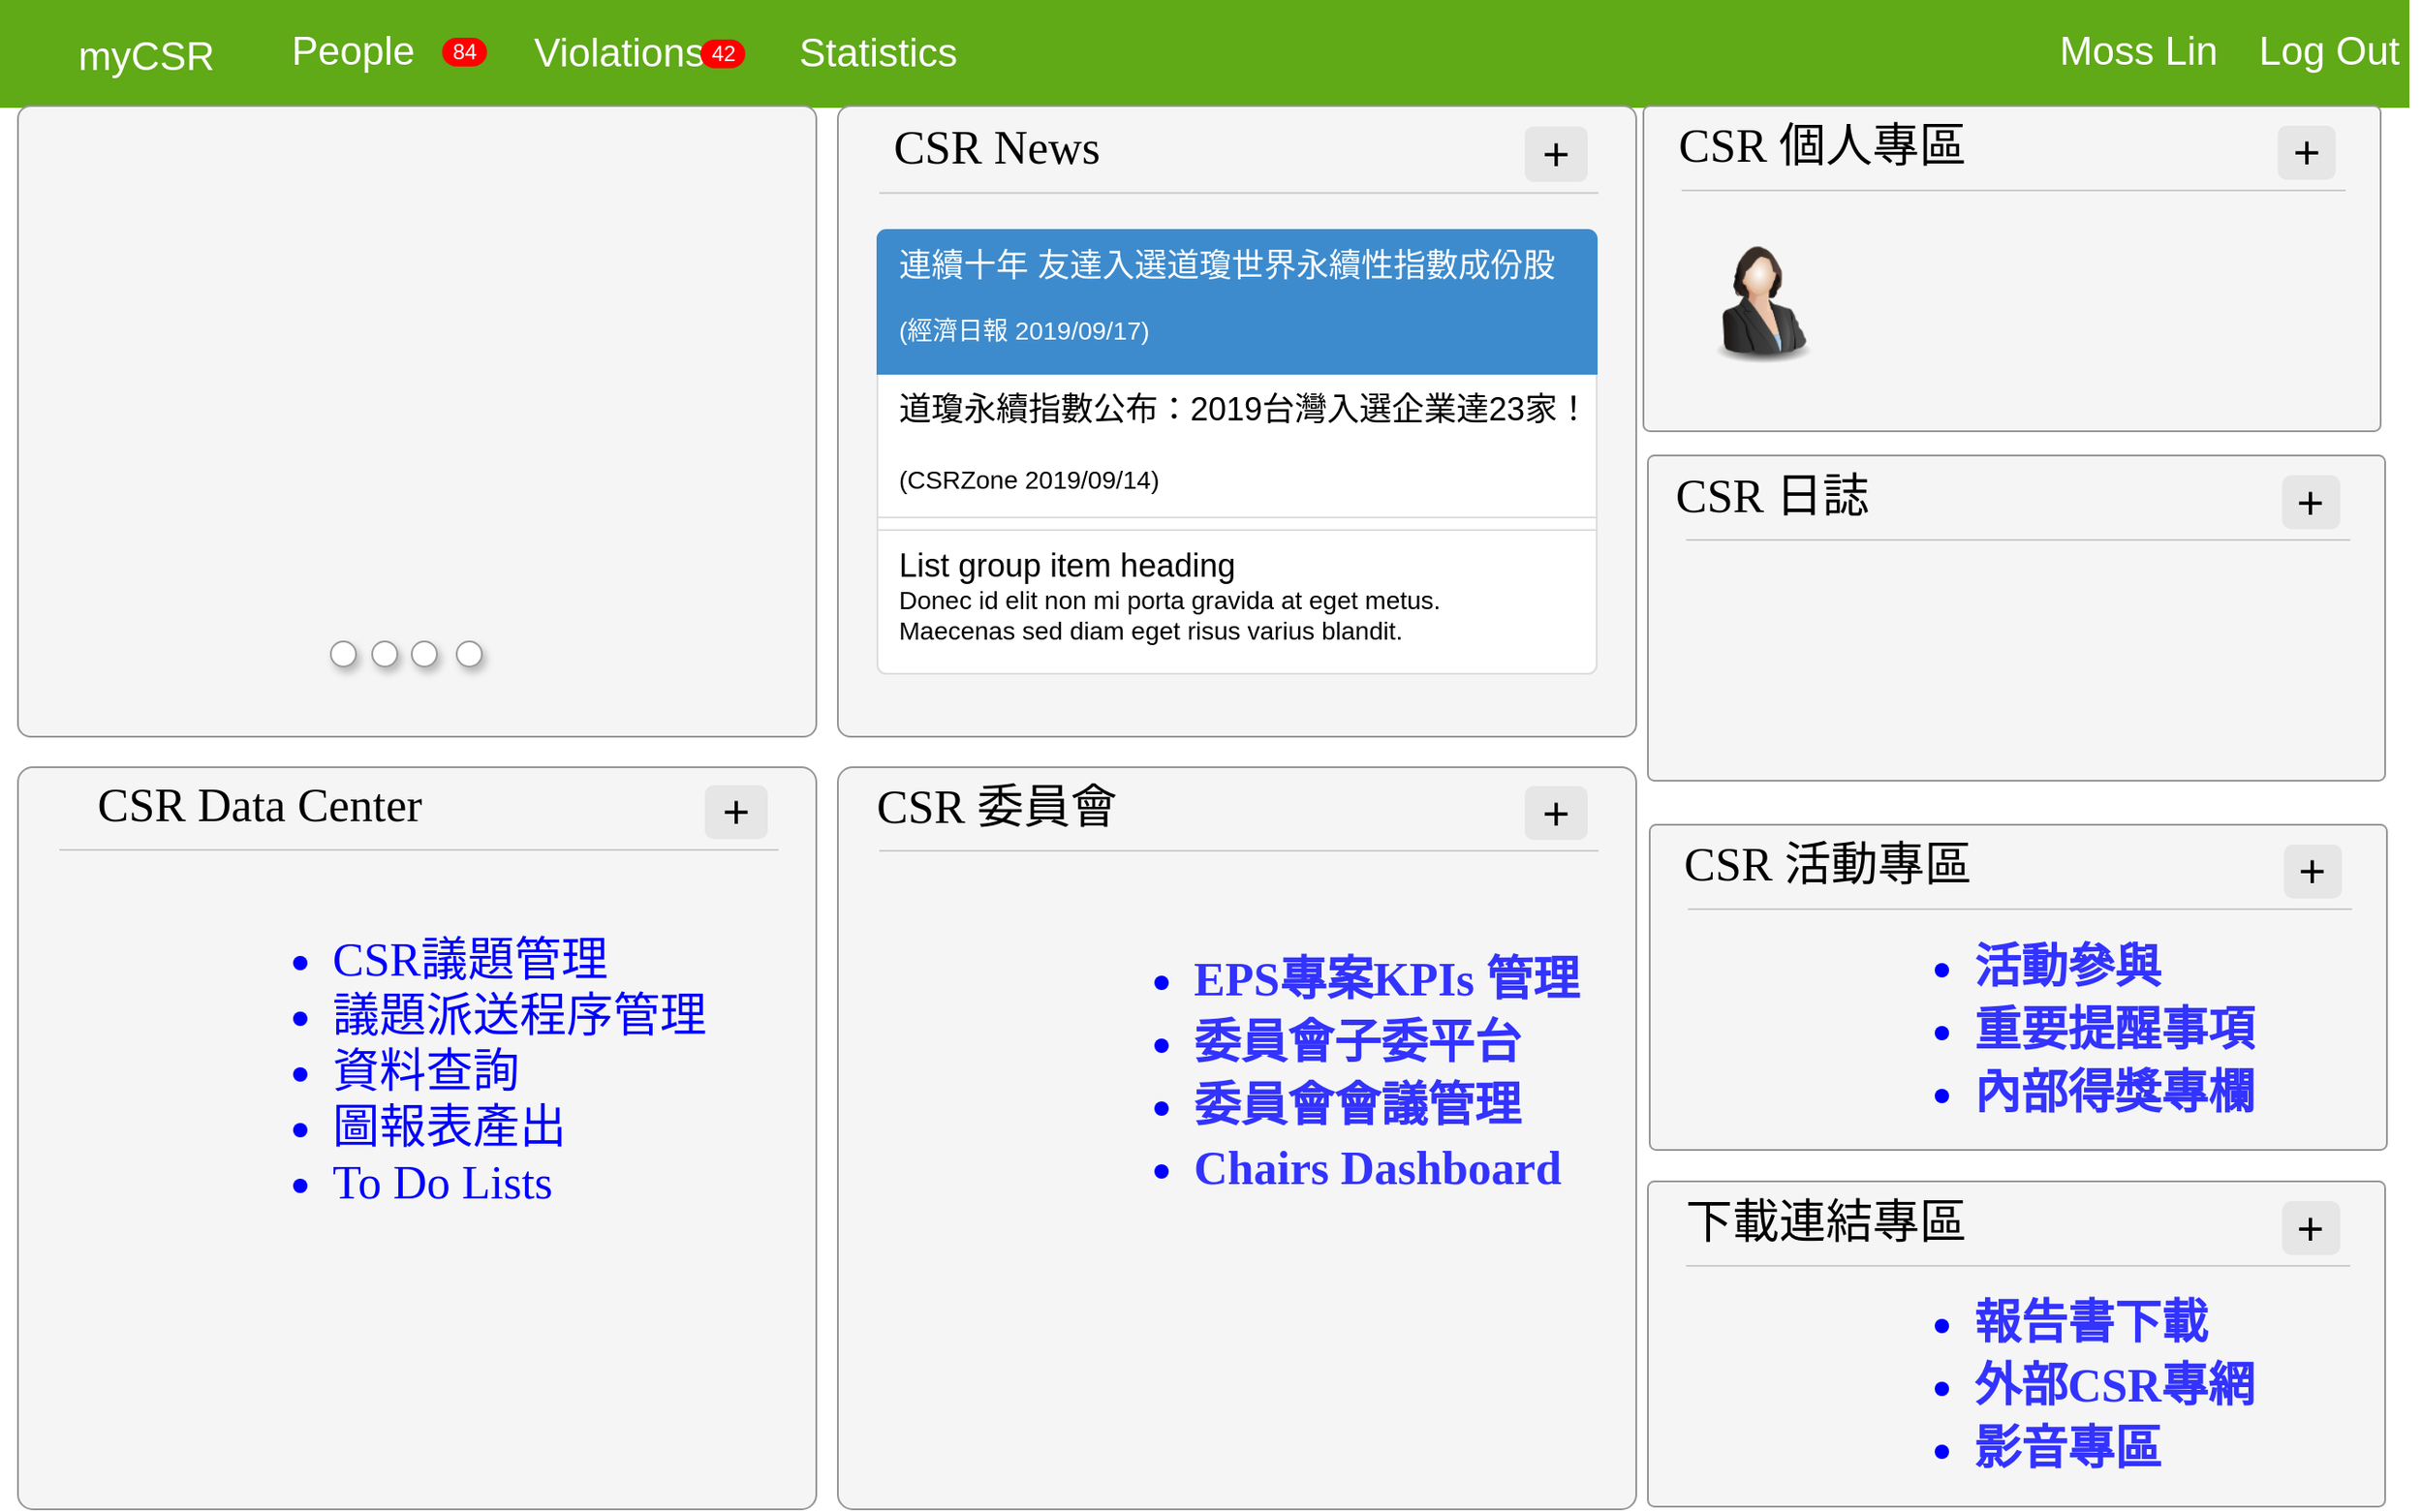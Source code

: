 <mxfile pages="2" version="11.2.9" type="github"><diagram name="Page-1" id="c9db0220-8083-56f3-ca83-edcdcd058819"><mxGraphModel dx="1554" dy="857" grid="1" gridSize="10" guides="1" tooltips="1" connect="1" arrows="1" fold="1" page="1" pageScale="1.5" pageWidth="900" pageHeight="1600" background="#ffffff" math="0" shadow="0"><root><object label="" id="0"><mxCell style=";html=1;"/></object><mxCell id="1" style=";html=1;" parent="0"/><mxCell id="3d76a8aef4d5c911-1" value="" style="html=1;shadow=0;dashed=0;shape=mxgraph.bootstrap.rect;fillColor=#60a917;strokeColor=none;whiteSpace=wrap;rounded=0;fontSize=12;align=center;fontColor=#ffffff;" parent="1" vertex="1"><mxGeometry x="7" y="90" width="1340" height="60" as="geometry"/></mxCell><mxCell id="3d76a8aef4d5c911-41" value="" style="shape=ellipse;dashed=0;strokeColor=#999999;fillColor=#ffffff;html=1;rounded=0;shadow=1;fontSize=12;fontColor=#000000;align=center;" parent="1" vertex="1"><mxGeometry x="208" y="449" width="14" height="14" as="geometry"/></mxCell><mxCell id="CtixAL3ua5h99LuBT8kD-45" value="" style="rounded=1;whiteSpace=wrap;html=1;shadow=0;dashed=0;fontSize=26;align=left;arcSize=2;fillColor=#f5f5f5;strokeColor=#969696;fontColor=#333333;" parent="1" vertex="1"><mxGeometry x="17" y="149" width="444" height="351" as="geometry"/></mxCell><mxCell id="un3jlJEPJC5xnqNMlA-J-1" value="" style="shape=image;imageAspect=0;aspect=fixed;verticalLabelPosition=bottom;verticalAlign=top;image=https://s3.csronereporting.com/upload/home_carousel/29515cedf44f284c1117e572647ed6af_thumbnail.jpg;" parent="1" vertex="1"><mxGeometry x="31" y="160.5" width="417" height="279" as="geometry"/></mxCell><mxCell id="un3jlJEPJC5xnqNMlA-J-5" value="" style="group" parent="1" vertex="1" connectable="0"><mxGeometry x="473" y="149" width="444" height="351" as="geometry"/></mxCell><mxCell id="CtixAL3ua5h99LuBT8kD-24" value="" style="rounded=1;whiteSpace=wrap;html=1;shadow=0;dashed=0;fontSize=26;align=left;arcSize=2;fillColor=#f5f5f5;strokeColor=#969696;fontColor=#333333;" parent="un3jlJEPJC5xnqNMlA-J-5" vertex="1"><mxGeometry width="444" height="351" as="geometry"/></mxCell><mxCell id="CtixAL3ua5h99LuBT8kD-1" value="" style="html=1;shadow=0;dashed=0;shape=mxgraph.bootstrap.rrect;rSize=5;fillColor=#ffffff;strokeColor=#dddddd;whiteSpace=wrap;" parent="un3jlJEPJC5xnqNMlA-J-5" vertex="1"><mxGeometry x="22" y="68.965" width="400" height="247.038" as="geometry"/></mxCell><mxCell id="CtixAL3ua5h99LuBT8kD-2" value="(CSRZone 2019/09/14)" style="strokeColor=inherit;fillColor=inherit;gradientColor=inherit;html=1;shadow=0;dashed=0;shape=mxgraph.bootstrap.rect;perimeter=none;spacingLeft=10;align=left;fontSize=14;whiteSpace=wrap;verticalAlign=bottom;spacingBottom=10;resizeWidth=1;" parent="CtixAL3ua5h99LuBT8kD-1" vertex="1"><mxGeometry width="400" height="80" relative="1" as="geometry"><mxPoint y="80" as="offset"/></mxGeometry></mxCell><mxCell id="CtixAL3ua5h99LuBT8kD-3" value="道瓊永續指數公布：2019台灣入選企業達23家！" style="html=1;shadow=0;dashed=0;shape=mxgraph.bootstrap.anchor;spacingLeft=10;align=left;fontSize=18;whiteSpace=wrap;resizeWidth=1;" parent="CtixAL3ua5h99LuBT8kD-2" vertex="1"><mxGeometry width="400" height="40" relative="1" as="geometry"/></mxCell><mxCell id="CtixAL3ua5h99LuBT8kD-4" value="Donec id elit non mi porta gravida at eget metus.&#10;Maecenas sed diam eget risus varius blandit." style="strokeColor=inherit;fillColor=inherit;gradientColor=inherit;html=1;shadow=0;dashed=0;shape=mxgraph.bootstrap.bottomButton;rSize=5;spacingLeft=10;align=left;fontSize=14;perimeter=none;whiteSpace=wrap;verticalAlign=bottom;spacingBottom=13;resizeWidth=1;" parent="CtixAL3ua5h99LuBT8kD-1" vertex="1"><mxGeometry y="1" width="400" height="80" relative="1" as="geometry"><mxPoint y="-80" as="offset"/></mxGeometry></mxCell><mxCell id="CtixAL3ua5h99LuBT8kD-5" value="List group item heading" style="html=1;shadow=0;dashed=0;shape=mxgraph.bootstrap.anchor;spacingLeft=10;align=left;fontSize=18;whiteSpace=wrap;resizeWidth=1;" parent="CtixAL3ua5h99LuBT8kD-4" vertex="1"><mxGeometry width="400" height="40" relative="1" as="geometry"/></mxCell><mxCell id="CtixAL3ua5h99LuBT8kD-6" value="&lt;font style=&quot;font-size: 14px&quot;&gt;(經濟日報 2019/09/17)&lt;/font&gt;" style="html=1;shadow=0;dashed=0;shape=mxgraph.bootstrap.topButton;rSize=5;fillColor=#3D8BCD;strokeColor=#3D8BCD;fontColor=#ffffff;spacingLeft=10;align=left;fontSize=14;perimeter=none;whiteSpace=wrap;verticalAlign=bottom;spacingBottom=13;resizeWidth=1;" parent="CtixAL3ua5h99LuBT8kD-1" vertex="1"><mxGeometry width="400" height="80" relative="1" as="geometry"/></mxCell><mxCell id="CtixAL3ua5h99LuBT8kD-7" value="連續十年 友達入選道瓊世界永續性指數成份股&amp;nbsp;" style="html=1;shadow=0;dashed=0;shape=mxgraph.bootstrap.anchor;fontColor=#ffffff;spacingLeft=10;align=left;fontSize=18;whiteSpace=wrap;resizeWidth=1;" parent="CtixAL3ua5h99LuBT8kD-1" vertex="1"><mxGeometry width="400" height="40" relative="1" as="geometry"/></mxCell><mxCell id="CtixAL3ua5h99LuBT8kD-22" value="&lt;font&gt;CSR News&lt;/font&gt;" style="text;html=1;strokeColor=none;fillColor=none;align=center;verticalAlign=middle;whiteSpace=wrap;rounded=0;shadow=0;dashed=0;fontSize=26;fontFamily=Verdana;" parent="un3jlJEPJC5xnqNMlA-J-5" vertex="1"><mxGeometry x="15" y="12.352" width="147" height="20.587" as="geometry"/></mxCell><mxCell id="CtixAL3ua5h99LuBT8kD-27" value="&lt;font style=&quot;font-size: 26px;&quot; color=&quot;#000000&quot;&gt;+&lt;/font&gt;" style="html=1;shadow=0;dashed=0;shape=mxgraph.bootstrap.rrect;align=center;rSize=5;strokeColor=none;fillColor=#E6E6E6;fontColor=#ffffff;fontStyle=0;whiteSpace=wrap;fontSize=26;" parent="un3jlJEPJC5xnqNMlA-J-5" vertex="1"><mxGeometry x="382" y="11.323" width="35" height="30.88" as="geometry"/></mxCell><mxCell id="CtixAL3ua5h99LuBT8kD-41" value="" style="line;strokeWidth=1;html=1;shadow=0;dashed=0;fillColor=#E6E6E6;fontSize=26;align=left;strokeColor=#CCCCCC;" parent="un3jlJEPJC5xnqNMlA-J-5" vertex="1"><mxGeometry x="23" y="43.232" width="400" height="10.293" as="geometry"/></mxCell><mxCell id="3d76a8aef4d5c911-2" value="&lt;font style=&quot;font-size: 22px;&quot;&gt;myCSR&lt;/font&gt;" style="html=1;shadow=0;dashed=0;fillColor=none;strokeColor=none;shape=mxgraph.bootstrap.rect;fontColor=#FFFFFF;fontSize=22;whiteSpace=wrap;" parent="1" vertex="1"><mxGeometry x="31" y="102" width="115" height="40" as="geometry"/></mxCell><mxCell id="3d76a8aef4d5c911-3" value="People" style="html=1;shadow=0;dashed=0;shape=mxgraph.bootstrap.rect;fillColor=none;strokeColor=none;fontColor=#ffffff;spacingRight=30;whiteSpace=wrap;fontSize=22;" parent="1" vertex="1"><mxGeometry x="153.5" y="99" width="129.375" height="40" as="geometry"/></mxCell><mxCell id="3d76a8aef4d5c911-4" value="84" style="html=1;shadow=0;dashed=0;shape=mxgraph.bootstrap.rrect;rSize=8;fillColor=#ff0000;strokeColor=none;fontColor=#ffffff;whiteSpace=wrap;" parent="3d76a8aef4d5c911-3" vertex="1"><mxGeometry x="1" y="0.5" width="25" height="16" relative="1" as="geometry"><mxPoint x="-30" y="-8" as="offset"/></mxGeometry></mxCell><mxCell id="3d76a8aef4d5c911-5" value="Violations" style="html=1;shadow=0;dashed=0;fillColor=none;strokeColor=none;shape=mxgraph.bootstrap.rect;fontColor=#FFFFFF;spacingRight=30;whiteSpace=wrap;fontSize=22;" parent="1" vertex="1"><mxGeometry x="305.5" y="100" width="121" height="40" as="geometry"/></mxCell><mxCell id="3d76a8aef4d5c911-6" value="42" style="html=1;shadow=0;dashed=0;shape=mxgraph.bootstrap.rrect;rSize=8;fillColor=#ff0000;strokeColor=none;fontColor=#ffffff;whiteSpace=wrap;" parent="3d76a8aef4d5c911-5" vertex="1"><mxGeometry x="1" y="0.5" width="25" height="16" relative="1" as="geometry"><mxPoint x="-30" y="-8" as="offset"/></mxGeometry></mxCell><mxCell id="3d76a8aef4d5c911-7" value="Statistics" style="html=1;shadow=0;dashed=0;fillColor=none;strokeColor=none;shape=mxgraph.bootstrap.rect;fontColor=#FFFFFF;whiteSpace=wrap;fontSize=22;" parent="1" vertex="1"><mxGeometry x="437.5" y="100" width="115" height="40" as="geometry"/></mxCell><mxCell id="3d76a8aef4d5c911-9" value="Moss Lin" style="html=1;shadow=0;dashed=0;fillColor=none;strokeColor=none;shape=mxgraph.bootstrap.rect;fontColor=#FFFFFF;whiteSpace=wrap;fontSize=22;" parent="1" vertex="1"><mxGeometry x="1145.75" y="99" width="100.625" height="40" as="geometry"/></mxCell><mxCell id="3d76a8aef4d5c911-10" value="Log Out" style="html=1;shadow=0;dashed=0;fillColor=none;strokeColor=none;shape=mxgraph.bootstrap.rect;fontColor=#FFFFFF;whiteSpace=wrap;fontSize=22;" parent="1" vertex="1"><mxGeometry x="1252.375" y="99" width="100.625" height="40" as="geometry"/></mxCell><mxCell id="4q6CkInknZrIZdiOboI8-3" value="" style="group" vertex="1" connectable="0" parent="1"><mxGeometry x="921" y="149" width="410" height="181" as="geometry"/></mxCell><mxCell id="un3jlJEPJC5xnqNMlA-J-7" value="" style="rounded=1;whiteSpace=wrap;html=1;shadow=0;dashed=0;fontSize=26;align=left;arcSize=2;fillColor=#f5f5f5;strokeColor=#969696;fontColor=#333333;" parent="4q6CkInknZrIZdiOboI8-3" vertex="1"><mxGeometry width="410" height="181" as="geometry"/></mxCell><mxCell id="un3jlJEPJC5xnqNMlA-J-15" value="&lt;font&gt;CSR 個人專區&lt;/font&gt;" style="text;html=1;strokeColor=none;fillColor=none;align=center;verticalAlign=middle;whiteSpace=wrap;rounded=0;shadow=0;dashed=0;fontSize=26;fontFamily=Verdana;" parent="4q6CkInknZrIZdiOboI8-3" vertex="1"><mxGeometry x="13.851" y="12" width="170.833" height="20" as="geometry"/></mxCell><mxCell id="un3jlJEPJC5xnqNMlA-J-16" value="&lt;font style=&quot;font-size: 26px;&quot; color=&quot;#000000&quot;&gt;+&lt;/font&gt;" style="html=1;shadow=0;dashed=0;shape=mxgraph.bootstrap.rrect;align=center;rSize=5;strokeColor=none;fillColor=#E6E6E6;fontColor=#ffffff;fontStyle=0;whiteSpace=wrap;fontSize=26;" parent="4q6CkInknZrIZdiOboI8-3" vertex="1"><mxGeometry x="352.748" y="11" width="32.32" height="30" as="geometry"/></mxCell><mxCell id="un3jlJEPJC5xnqNMlA-J-17" value="" style="line;strokeWidth=1;html=1;shadow=0;dashed=0;fillColor=#E6E6E6;fontSize=26;align=left;strokeColor=#CCCCCC;" parent="4q6CkInknZrIZdiOboI8-3" vertex="1"><mxGeometry x="21.239" y="42" width="369.369" height="10" as="geometry"/></mxCell><mxCell id="4q6CkInknZrIZdiOboI8-1" value="" style="image;html=1;labelBackgroundColor=#ffffff;image=img/lib/clip_art/people/Suit_Woman_128x128.png" vertex="1" parent="4q6CkInknZrIZdiOboI8-3"><mxGeometry x="28.626" y="67" width="73.874" height="80" as="geometry"/></mxCell><mxCell id="4q6CkInknZrIZdiOboI8-4" value="" style="group" vertex="1" connectable="0" parent="1"><mxGeometry x="923.5" y="343.5" width="410" height="195" as="geometry"/></mxCell><mxCell id="4q6CkInknZrIZdiOboI8-5" value="" style="rounded=1;whiteSpace=wrap;html=1;shadow=0;dashed=0;fontSize=26;align=left;arcSize=2;fillColor=#f5f5f5;strokeColor=#969696;fontColor=#333333;" vertex="1" parent="4q6CkInknZrIZdiOboI8-4"><mxGeometry width="410" height="181" as="geometry"/></mxCell><mxCell id="4q6CkInknZrIZdiOboI8-6" value="&lt;font&gt;CSR 日誌&lt;/font&gt;" style="text;html=1;strokeColor=none;fillColor=none;align=left;verticalAlign=middle;whiteSpace=wrap;rounded=0;shadow=0;dashed=0;fontSize=26;fontFamily=Verdana;" vertex="1" parent="4q6CkInknZrIZdiOboI8-4"><mxGeometry x="13.851" y="12" width="170.833" height="20" as="geometry"/></mxCell><mxCell id="4q6CkInknZrIZdiOboI8-7" value="&lt;font style=&quot;font-size: 26px;&quot; color=&quot;#000000&quot;&gt;+&lt;/font&gt;" style="html=1;shadow=0;dashed=0;shape=mxgraph.bootstrap.rrect;align=center;rSize=5;strokeColor=none;fillColor=#E6E6E6;fontColor=#ffffff;fontStyle=0;whiteSpace=wrap;fontSize=26;" vertex="1" parent="4q6CkInknZrIZdiOboI8-4"><mxGeometry x="352.748" y="11" width="32.32" height="30" as="geometry"/></mxCell><mxCell id="4q6CkInknZrIZdiOboI8-8" value="" style="line;strokeWidth=1;html=1;shadow=0;dashed=0;fillColor=#E6E6E6;fontSize=26;align=left;strokeColor=#CCCCCC;" vertex="1" parent="4q6CkInknZrIZdiOboI8-4"><mxGeometry x="21.239" y="42" width="369.369" height="10" as="geometry"/></mxCell><mxCell id="4q6CkInknZrIZdiOboI8-45" value="" style="shape=image;imageAspect=0;aspect=fixed;verticalLabelPosition=bottom;verticalAlign=top;image=http://www.shejiye.com/uploadfile/icon/2017/0203/shejiyeicon0jebw0nt0tl.png;" vertex="1" parent="4q6CkInknZrIZdiOboI8-4"><mxGeometry x="14" y="55" width="125" height="125" as="geometry"/></mxCell><mxCell id="4q6CkInknZrIZdiOboI8-10" value="" style="group" vertex="1" connectable="0" parent="1"><mxGeometry x="924.5" y="549" width="410" height="254.5" as="geometry"/></mxCell><mxCell id="4q6CkInknZrIZdiOboI8-11" value="" style="rounded=1;whiteSpace=wrap;html=1;shadow=0;dashed=0;fontSize=26;align=left;arcSize=2;fillColor=#f5f5f5;strokeColor=#969696;fontColor=#333333;" vertex="1" parent="4q6CkInknZrIZdiOboI8-10"><mxGeometry width="410" height="181" as="geometry"/></mxCell><mxCell id="4q6CkInknZrIZdiOboI8-12" value="&lt;font&gt;CSR 活動專區&lt;/font&gt;" style="text;html=1;strokeColor=none;fillColor=none;align=center;verticalAlign=middle;whiteSpace=wrap;rounded=0;shadow=0;dashed=0;fontSize=26;fontFamily=Verdana;" vertex="1" parent="4q6CkInknZrIZdiOboI8-10"><mxGeometry x="13.851" y="12" width="170.833" height="20" as="geometry"/></mxCell><mxCell id="4q6CkInknZrIZdiOboI8-13" value="&lt;font style=&quot;font-size: 26px;&quot; color=&quot;#000000&quot;&gt;+&lt;/font&gt;" style="html=1;shadow=0;dashed=0;shape=mxgraph.bootstrap.rrect;align=center;rSize=5;strokeColor=none;fillColor=#E6E6E6;fontColor=#ffffff;fontStyle=0;whiteSpace=wrap;fontSize=26;" vertex="1" parent="4q6CkInknZrIZdiOboI8-10"><mxGeometry x="352.748" y="11" width="32.32" height="30" as="geometry"/></mxCell><mxCell id="4q6CkInknZrIZdiOboI8-14" value="" style="line;strokeWidth=1;html=1;shadow=0;dashed=0;fillColor=#E6E6E6;fontSize=26;align=left;strokeColor=#CCCCCC;" vertex="1" parent="4q6CkInknZrIZdiOboI8-10"><mxGeometry x="21.239" y="42" width="369.369" height="10" as="geometry"/></mxCell><mxCell id="4q6CkInknZrIZdiOboI8-46" value="" style="shape=image;imageAspect=0;aspect=fixed;verticalLabelPosition=bottom;verticalAlign=top;image=https://cdn3.iconfinder.com/data/icons/office-iconset/792/5-512.png;" vertex="1" parent="4q6CkInknZrIZdiOboI8-10"><mxGeometry x="25" y="65" width="97" height="126" as="geometry"/></mxCell><mxCell id="5aEfebouOQPNbwcG3QLQ-8" value="&lt;ul style=&quot;font-size: 26px&quot;&gt;&lt;li style=&quot;font-size: 26px&quot;&gt;&lt;div style=&quot;margin-top: 0pt ; margin-bottom: 3pt ; margin-left: 0.29in ; text-indent: -0.29in ; direction: ltr ; unicode-bidi: embed ; vertical-align: baseline ; font-size: 26px&quot;&gt;&lt;span style=&quot;font-size: 26px ; font-family: &amp;#34;gill sans mt&amp;#34; ; color: rgb(51 , 51 , 255) ; font-weight: bold&quot;&gt;活動參與&lt;/span&gt;&lt;span style=&quot;font-size: 26px ; font-family: &amp;#34;gill sans mt&amp;#34; ; color: rgb(51 , 51 , 255) ; font-weight: bold&quot;&gt;&lt;br style=&quot;font-size: 26px&quot;&gt;&lt;/span&gt;&lt;/div&gt;&lt;/li&gt;&lt;li style=&quot;font-size: 26px&quot;&gt;&lt;div style=&quot;margin-top: 0pt ; margin-bottom: 3pt ; margin-left: 0.29in ; text-indent: -0.29in ; direction: ltr ; unicode-bidi: embed ; vertical-align: baseline ; font-size: 26px&quot;&gt;&lt;span style=&quot;text-indent: -0.29in ; font-size: 26px ; color: rgb(51 , 51 , 255) ; font-weight: bold&quot;&gt;重要提醒事項&lt;/span&gt;&lt;span style=&quot;text-indent: -0.29in ; font-size: 26px ; font-family: &amp;#34;gill sans mt&amp;#34; ; color: rgb(51 , 51 , 255) ; font-weight: bold&quot;&gt;&lt;/span&gt;&lt;/div&gt;&lt;/li&gt;&lt;li style=&quot;font-size: 26px&quot;&gt;&lt;div style=&quot;margin-top: 0pt ; margin-bottom: 3pt ; margin-left: 0.29in ; text-indent: -0.29in ; direction: ltr ; unicode-bidi: embed ; vertical-align: baseline ; font-size: 26px&quot;&gt;&lt;span style=&quot;text-indent: -0.29in ; font-size: 26px ; color: rgb(51 , 51 , 255) ; font-weight: bold&quot;&gt;內部得獎專欄&lt;/span&gt;&lt;/div&gt;&lt;/li&gt;&lt;/ul&gt;" style="text;strokeColor=none;fillColor=none;html=1;whiteSpace=wrap;verticalAlign=middle;overflow=hidden;fontSize=26;fontColor=#0000FF;fontFamily=Verdana;" vertex="1" parent="4q6CkInknZrIZdiOboI8-10"><mxGeometry x="138" y="35" width="261" height="148" as="geometry"/></mxCell><mxCell id="4q6CkInknZrIZdiOboI8-23" value="" style="rounded=1;whiteSpace=wrap;html=1;shadow=0;dashed=0;fontSize=26;align=left;arcSize=2;fillColor=#f5f5f5;strokeColor=#969696;fontColor=#333333;" vertex="1" parent="1"><mxGeometry x="473" y="517" width="444" height="413" as="geometry"/></mxCell><mxCell id="4q6CkInknZrIZdiOboI8-31" value="&lt;font&gt;CSR 委員會&lt;/font&gt;" style="text;html=1;strokeColor=none;fillColor=none;align=center;verticalAlign=middle;whiteSpace=wrap;rounded=0;shadow=0;dashed=0;fontSize=26;fontFamily=Verdana;" vertex="1" parent="1"><mxGeometry x="488" y="528.5" width="147" height="20" as="geometry"/></mxCell><mxCell id="4q6CkInknZrIZdiOboI8-32" value="&lt;font style=&quot;font-size: 26px;&quot; color=&quot;#000000&quot;&gt;+&lt;/font&gt;" style="html=1;shadow=0;dashed=0;shape=mxgraph.bootstrap.rrect;align=center;rSize=5;strokeColor=none;fillColor=#E6E6E6;fontColor=#ffffff;fontStyle=0;whiteSpace=wrap;fontSize=26;" vertex="1" parent="1"><mxGeometry x="855" y="527.5" width="35" height="30" as="geometry"/></mxCell><mxCell id="4q6CkInknZrIZdiOboI8-33" value="" style="line;strokeWidth=1;html=1;shadow=0;dashed=0;fillColor=#E6E6E6;fontSize=26;align=left;strokeColor=#CCCCCC;" vertex="1" parent="1"><mxGeometry x="496" y="558.5" width="400" height="10" as="geometry"/></mxCell><mxCell id="4q6CkInknZrIZdiOboI8-34" value="" style="rounded=1;whiteSpace=wrap;html=1;shadow=0;dashed=0;fontSize=26;align=left;arcSize=2;fillColor=#f5f5f5;strokeColor=#969696;fontColor=#333333;" vertex="1" parent="1"><mxGeometry x="17" y="517" width="444" height="413" as="geometry"/></mxCell><mxCell id="4q6CkInknZrIZdiOboI8-42" value="&lt;font&gt;CSR Data Center&lt;/font&gt;" style="text;html=1;strokeColor=none;fillColor=none;align=center;verticalAlign=middle;whiteSpace=wrap;rounded=0;shadow=0;dashed=0;fontSize=26;fontFamily=Verdana;" vertex="1" parent="1"><mxGeometry x="32" y="528" width="239" height="20" as="geometry"/></mxCell><mxCell id="4q6CkInknZrIZdiOboI8-43" value="&lt;font style=&quot;font-size: 26px;&quot; color=&quot;#000000&quot;&gt;+&lt;/font&gt;" style="html=1;shadow=0;dashed=0;shape=mxgraph.bootstrap.rrect;align=center;rSize=5;strokeColor=none;fillColor=#E6E6E6;fontColor=#ffffff;fontStyle=0;whiteSpace=wrap;fontSize=26;" vertex="1" parent="1"><mxGeometry x="399" y="527" width="35" height="30" as="geometry"/></mxCell><mxCell id="4q6CkInknZrIZdiOboI8-44" value="" style="line;strokeWidth=1;html=1;shadow=0;dashed=0;fillColor=#E6E6E6;fontSize=26;align=left;strokeColor=#CCCCCC;" vertex="1" parent="1"><mxGeometry x="40" y="558" width="400" height="10" as="geometry"/></mxCell><mxCell id="4q6CkInknZrIZdiOboI8-49" value="" style="shape=ellipse;dashed=0;strokeColor=#999999;fillColor=#ffffff;html=1;rounded=0;shadow=1;fontSize=12;fontColor=#000000;align=center;" vertex="1" parent="1"><mxGeometry x="191" y="447" width="14" height="14" as="geometry"/></mxCell><mxCell id="4q6CkInknZrIZdiOboI8-50" value="" style="shape=ellipse;dashed=0;strokeColor=#999999;fillColor=#ffffff;html=1;rounded=0;shadow=1;fontSize=12;fontColor=#000000;align=center;" vertex="1" parent="1"><mxGeometry x="214" y="447" width="14" height="14" as="geometry"/></mxCell><mxCell id="4q6CkInknZrIZdiOboI8-51" value="" style="shape=ellipse;dashed=0;strokeColor=#999999;fillColor=#ffffff;html=1;rounded=0;shadow=1;fontSize=12;fontColor=#000000;align=center;" vertex="1" parent="1"><mxGeometry x="236" y="447" width="14" height="14" as="geometry"/></mxCell><mxCell id="5aEfebouOQPNbwcG3QLQ-1" value="" style="shape=image;imageAspect=0;aspect=fixed;verticalLabelPosition=bottom;verticalAlign=top;image=https://cdn0.iconfinder.com/data/icons/network-and-technology-square-rounded-vol-1/150/database__server__cloud__datacenter-512.png;" vertex="1" parent="1"><mxGeometry x="29" y="609" width="127" height="127" as="geometry"/></mxCell><mxCell id="5aEfebouOQPNbwcG3QLQ-3" value="&lt;ul&gt;&lt;li&gt;CSR&lt;span style=&quot;text-indent: -0.29in&quot;&gt;議題管理&lt;/span&gt;&lt;/li&gt;&lt;li&gt;議題派送程序管理&lt;/li&gt;&lt;li&gt;資料查詢&lt;/li&gt;&lt;li&gt;圖報表產出&lt;/li&gt;&lt;li&gt;To Do Lists&lt;/li&gt;&lt;/ul&gt;" style="text;strokeColor=none;fillColor=none;html=1;whiteSpace=wrap;verticalAlign=middle;overflow=hidden;fontSize=26;fontColor=#0000FF;fontFamily=Verdana;" vertex="1" parent="1"><mxGeometry x="150" y="580" width="261" height="190" as="geometry"/></mxCell><mxCell id="5aEfebouOQPNbwcG3QLQ-4" value="" style="group" vertex="1" connectable="0" parent="1"><mxGeometry x="923.5" y="747.5" width="410" height="181.5" as="geometry"/></mxCell><mxCell id="4q6CkInknZrIZdiOboI8-16" value="" style="group" vertex="1" connectable="0" parent="5aEfebouOQPNbwcG3QLQ-4"><mxGeometry width="410" height="181.5" as="geometry"/></mxCell><mxCell id="4q6CkInknZrIZdiOboI8-17" value="" style="rounded=1;whiteSpace=wrap;html=1;shadow=0;dashed=0;fontSize=26;align=left;arcSize=2;fillColor=#f5f5f5;strokeColor=#969696;fontColor=#333333;" vertex="1" parent="4q6CkInknZrIZdiOboI8-16"><mxGeometry width="410" height="181" as="geometry"/></mxCell><mxCell id="4q6CkInknZrIZdiOboI8-18" value="&lt;font&gt;下載連結專區&lt;/font&gt;" style="text;html=1;strokeColor=none;fillColor=none;align=center;verticalAlign=middle;whiteSpace=wrap;rounded=0;shadow=0;dashed=0;fontSize=26;fontFamily=Verdana;" vertex="1" parent="4q6CkInknZrIZdiOboI8-16"><mxGeometry x="13.851" y="12" width="170.833" height="20" as="geometry"/></mxCell><mxCell id="4q6CkInknZrIZdiOboI8-19" value="&lt;font style=&quot;font-size: 26px;&quot; color=&quot;#000000&quot;&gt;+&lt;/font&gt;" style="html=1;shadow=0;dashed=0;shape=mxgraph.bootstrap.rrect;align=center;rSize=5;strokeColor=none;fillColor=#E6E6E6;fontColor=#ffffff;fontStyle=0;whiteSpace=wrap;fontSize=26;" vertex="1" parent="4q6CkInknZrIZdiOboI8-16"><mxGeometry x="352.748" y="11" width="32.32" height="30" as="geometry"/></mxCell><mxCell id="4q6CkInknZrIZdiOboI8-20" value="" style="line;strokeWidth=1;html=1;shadow=0;dashed=0;fillColor=#E6E6E6;fontSize=26;align=left;strokeColor=#CCCCCC;" vertex="1" parent="4q6CkInknZrIZdiOboI8-16"><mxGeometry x="21.239" y="42" width="369.369" height="10" as="geometry"/></mxCell><mxCell id="4q6CkInknZrIZdiOboI8-47" value="" style="shape=image;imageAspect=0;aspect=fixed;verticalLabelPosition=bottom;verticalAlign=top;image=https://cdn0.iconfinder.com/data/icons/download-icons-rounded/110/Download-Book-512.png;" vertex="1" parent="4q6CkInknZrIZdiOboI8-16"><mxGeometry x="28.5" y="66.5" width="96" height="96" as="geometry"/></mxCell><mxCell id="5aEfebouOQPNbwcG3QLQ-9" value="&lt;ul style=&quot;font-size: 26px&quot;&gt;&lt;li style=&quot;font-size: 26px&quot;&gt;&lt;div style=&quot;margin-top: 0pt ; margin-bottom: 3pt ; margin-left: 0.29in ; text-indent: -0.29in ; direction: ltr ; unicode-bidi: embed ; vertical-align: baseline ; font-size: 26px&quot;&gt;&lt;span style=&quot;font-size: 26px ; font-family: &amp;#34;gill sans mt&amp;#34; ; color: rgb(51 , 51 , 255) ; font-weight: bold&quot;&gt;報告書下載&lt;/span&gt;&lt;span style=&quot;font-size: 26px ; font-family: &amp;#34;gill sans mt&amp;#34; ; color: rgb(51 , 51 , 255) ; font-weight: bold&quot;&gt;&lt;br style=&quot;font-size: 26px&quot;&gt;&lt;/span&gt;&lt;/div&gt;&lt;/li&gt;&lt;li style=&quot;font-size: 26px&quot;&gt;&lt;div style=&quot;margin-top: 0pt ; margin-bottom: 3pt ; margin-left: 0.29in ; text-indent: -0.29in ; direction: ltr ; unicode-bidi: embed ; vertical-align: baseline ; font-size: 26px&quot;&gt;&lt;span style=&quot;text-indent: -0.29in ; font-size: 26px ; color: rgb(51 , 51 , 255) ; font-weight: bold&quot;&gt;外部CSR專網&lt;/span&gt;&lt;span style=&quot;text-indent: -0.29in ; font-size: 26px ; font-family: &amp;#34;gill sans mt&amp;#34; ; color: rgb(51 , 51 , 255) ; font-weight: bold&quot;&gt;&lt;/span&gt;&lt;/div&gt;&lt;/li&gt;&lt;li style=&quot;font-size: 26px&quot;&gt;&lt;div style=&quot;margin-top: 0pt ; margin-bottom: 3pt ; margin-left: 0.29in ; text-indent: -0.29in ; direction: ltr ; unicode-bidi: embed ; vertical-align: baseline ; font-size: 26px&quot;&gt;&lt;span style=&quot;text-indent: -0.29in ; font-size: 26px ; color: rgb(51 , 51 , 255) ; font-weight: bold&quot;&gt;影音專區&lt;/span&gt;&lt;/div&gt;&lt;/li&gt;&lt;/ul&gt;" style="text;strokeColor=none;fillColor=none;html=1;whiteSpace=wrap;verticalAlign=middle;overflow=hidden;fontSize=26;fontColor=#0000FF;fontFamily=Verdana;" vertex="1" parent="4q6CkInknZrIZdiOboI8-16"><mxGeometry x="139" y="34.5" width="261" height="148" as="geometry"/></mxCell><mxCell id="5aEfebouOQPNbwcG3QLQ-5" value="&lt;ul style=&quot;font-size: 26px;&quot;&gt;&lt;li style=&quot;font-size: 26px;&quot;&gt;&lt;div style=&quot;margin-top: 0pt; margin-bottom: 3pt; margin-left: 0.29in; text-indent: -0.29in; direction: ltr; unicode-bidi: embed; vertical-align: baseline; font-size: 26px;&quot;&gt;&lt;span style=&quot;font-size: 26px; font-family: &amp;quot;gill sans mt&amp;quot;; color: rgb(51, 51, 255); font-weight: bold;&quot;&gt;EPS&lt;/span&gt;&lt;span style=&quot;font-size: 26px; color: rgb(51, 51, 255); font-weight: bold;&quot;&gt;專案&lt;/span&gt;&lt;span style=&quot;font-size: 26px; font-family: &amp;quot;gill sans mt&amp;quot;; color: rgb(51, 51, 255); font-weight: bold;&quot;&gt;KPIs &lt;/span&gt;&lt;span style=&quot;font-size: 26px; color: rgb(51, 51, 255); font-weight: bold;&quot;&gt;管理&lt;/span&gt;&lt;span style=&quot;font-size: 26px; font-family: &amp;quot;gill sans mt&amp;quot;; color: rgb(51, 51, 255); font-weight: bold;&quot;&gt;&lt;br style=&quot;font-size: 26px;&quot;&gt;&lt;/span&gt;&lt;/div&gt;&lt;/li&gt;&lt;li style=&quot;font-size: 26px;&quot;&gt;&lt;div style=&quot;margin-top: 0pt; margin-bottom: 3pt; margin-left: 0.29in; text-indent: -0.29in; direction: ltr; unicode-bidi: embed; vertical-align: baseline; font-size: 26px;&quot;&gt;&lt;span style=&quot;text-indent: -0.29in; font-size: 26px; color: rgb(51, 51, 255); font-weight: bold;&quot;&gt;委員會子委平台&lt;/span&gt;&lt;span style=&quot;text-indent: -0.29in; font-size: 26px; font-family: &amp;quot;gill sans mt&amp;quot;; color: rgb(51, 51, 255); font-weight: bold;&quot;&gt;&lt;/span&gt;&lt;/div&gt;&lt;/li&gt;&lt;li style=&quot;font-size: 26px;&quot;&gt;&lt;div style=&quot;margin-top: 0pt; margin-bottom: 3pt; margin-left: 0.29in; text-indent: -0.29in; direction: ltr; unicode-bidi: embed; vertical-align: baseline; font-size: 26px;&quot;&gt;&lt;span style=&quot;text-indent: -0.29in; font-size: 26px; color: rgb(51, 51, 255); font-weight: bold;&quot;&gt;委員會會議管理&lt;/span&gt;&lt;span style=&quot;text-indent: -0.29in; font-size: 26px; font-family: &amp;quot;gill sans mt&amp;quot;; color: rgb(51, 51, 255); font-weight: bold;&quot;&gt;&lt;/span&gt;&lt;/div&gt;&lt;/li&gt;&lt;li style=&quot;font-size: 26px;&quot;&gt;&lt;div style=&quot;margin-top: 0pt; margin-bottom: 3pt; margin-left: 0.29in; text-indent: -0.29in; direction: ltr; unicode-bidi: embed; vertical-align: baseline; font-size: 26px;&quot;&gt;&lt;span style=&quot;color: rgb(51, 51, 255); font-family: &amp;quot;gill sans mt&amp;quot;; font-size: 26px; font-weight: bold; text-indent: -0.29in;&quot;&gt;Chairs Dashboard&lt;/span&gt;&lt;/div&gt;&lt;/li&gt;&lt;/ul&gt;" style="text;strokeColor=none;fillColor=none;html=1;whiteSpace=wrap;verticalAlign=middle;overflow=hidden;fontSize=26;fontColor=#0000FF;fontFamily=Verdana;" vertex="1" parent="1"><mxGeometry x="629" y="591" width="261" height="190" as="geometry"/></mxCell><mxCell id="5aEfebouOQPNbwcG3QLQ-6" value="" style="shape=image;imageAspect=0;aspect=fixed;verticalLabelPosition=bottom;verticalAlign=top;fontFamily=Verdana;fontSize=26;fontColor=#0000FF;image=https://cdn2.iconfinder.com/data/icons/business-management-color/64/committee-people-team-staff-512.png;" vertex="1" parent="1"><mxGeometry x="496" y="614" width="127" height="127" as="geometry"/></mxCell><mxCell id="5aEfebouOQPNbwcG3QLQ-7" value="" style="shape=ellipse;dashed=0;strokeColor=#999999;fillColor=#ffffff;html=1;rounded=0;shadow=1;fontSize=12;fontColor=#000000;align=center;" vertex="1" parent="1"><mxGeometry x="261" y="447" width="14" height="14" as="geometry"/></mxCell></root></mxGraphModel></diagram><diagram id="xmspYv-1K99Uy3--3pUb" name="第2頁"><mxGraphModel dx="1280" dy="706" grid="1" gridSize="10" guides="1" tooltips="1" connect="1" arrows="1" fold="1" page="1" pageScale="1" pageWidth="900" pageHeight="1600" math="0" shadow="0"><root><mxCell id="xwMQ9J48Sk6-9KPPg-FH-0"/><mxCell id="xwMQ9J48Sk6-9KPPg-FH-1" parent="xwMQ9J48Sk6-9KPPg-FH-0"/><mxCell id="n-mNvikd3DFyzrs1YtLw-0" value="Message Type" style="html=1;shadow=0;dashed=0;shape=mxgraph.bootstrap.rect;strokeColor=none;fillColor=none;fontColor=#999999;align=left;spacingLeft=5;whiteSpace=wrap;rounded=0;" vertex="1" parent="xwMQ9J48Sk6-9KPPg-FH-1"><mxGeometry x="64" y="1590" width="200" height="20" as="geometry"/></mxCell><mxCell id="n-mNvikd3DFyzrs1YtLw-1" value="Email + Push" style="html=1;shadow=0;dashed=0;shape=mxgraph.bootstrap.rrect;rSize=5;strokeColor=#dddddd;;fillColor=#ffffff;align=left;spacingLeft=10;fontSize=16;whiteSpace=wrap;rounded=0;" vertex="1" parent="xwMQ9J48Sk6-9KPPg-FH-1"><mxGeometry x="64" y="1610" width="390" height="40" as="geometry"/></mxCell><mxCell id="n-mNvikd3DFyzrs1YtLw-2" value="" style="shape=triangle;strokeColor=none;fillColor=#000000;direction=south;rounded=0;shadow=1;fontSize=12;fontColor=#000000;align=center;html=1;" vertex="1" parent="xwMQ9J48Sk6-9KPPg-FH-1"><mxGeometry x="434" y="1627" width="10" height="5" as="geometry"/></mxCell><mxCell id="n-mNvikd3DFyzrs1YtLw-3" value="Tap target" style="html=1;shadow=0;dashed=0;shape=mxgraph.bootstrap.rect;strokeColor=none;fillColor=none;fontColor=#999999;align=left;spacingLeft=5;whiteSpace=wrap;rounded=0;" vertex="1" parent="xwMQ9J48Sk6-9KPPg-FH-1"><mxGeometry x="474" y="1590" width="200" height="20" as="geometry"/></mxCell><mxCell id="n-mNvikd3DFyzrs1YtLw-4" value="Profile Screen" style="html=1;shadow=0;dashed=0;shape=mxgraph.bootstrap.rrect;rSize=5;strokeColor=#dddddd;;fillColor=#ffffff;align=left;spacingLeft=10;fontSize=16;whiteSpace=wrap;rounded=0;" vertex="1" parent="xwMQ9J48Sk6-9KPPg-FH-1"><mxGeometry x="474" y="1610" width="390" height="40" as="geometry"/></mxCell><mxCell id="n-mNvikd3DFyzrs1YtLw-5" value="" style="shape=triangle;strokeColor=none;fillColor=#000000;direction=south;rounded=0;shadow=1;fontSize=12;fontColor=#000000;align=center;html=1;" vertex="1" parent="xwMQ9J48Sk6-9KPPg-FH-1"><mxGeometry x="844" y="1627" width="10" height="5" as="geometry"/></mxCell><mxCell id="n-mNvikd3DFyzrs1YtLw-6" value="Send to Group" style="html=1;shadow=0;dashed=0;shape=mxgraph.bootstrap.rect;strokeColor=none;fillColor=none;fontColor=#999999;align=left;spacingLeft=5;whiteSpace=wrap;rounded=0;" vertex="1" parent="xwMQ9J48Sk6-9KPPg-FH-1"><mxGeometry x="64" y="1670" width="200" height="20" as="geometry"/></mxCell><mxCell id="n-mNvikd3DFyzrs1YtLw-7" value="Top Management" style="html=1;shadow=0;dashed=0;shape=mxgraph.bootstrap.checkbox;fontSize=12;strokeColor=#999999;fillColor=#ffffff;align=left;labelPosition=right;spacingLeft=5;rounded=0;" vertex="1" parent="xwMQ9J48Sk6-9KPPg-FH-1"><mxGeometry x="74" y="1693" width="14" height="14" as="geometry"/></mxCell><mxCell id="n-mNvikd3DFyzrs1YtLw-8" value="Marketing Department" style="html=1;shadow=0;dashed=0;shape=mxgraph.bootstrap.rrect;fontSize=12;rSize=3;strokeColor=#999999;fillColor=#ffffff;align=left;labelPosition=right;spacingLeft=5;rounded=0;" vertex="1" parent="xwMQ9J48Sk6-9KPPg-FH-1"><mxGeometry x="74" y="1713" width="14" height="14" as="geometry"/></mxCell><mxCell id="n-mNvikd3DFyzrs1YtLw-9" value="Design Department" style="html=1;shadow=0;dashed=0;shape=mxgraph.bootstrap.checkbox;fontSize=12;strokeColor=#999999;fillColor=#ffffff;align=left;labelPosition=right;spacingLeft=5;rounded=0;" vertex="1" parent="xwMQ9J48Sk6-9KPPg-FH-1"><mxGeometry x="74" y="1733" width="14" height="14" as="geometry"/></mxCell><mxCell id="n-mNvikd3DFyzrs1YtLw-10" value="Financial Department" style="html=1;shadow=0;dashed=0;shape=mxgraph.bootstrap.rrect;fontSize=12;rSize=3;strokeColor=#999999;fillColor=#ffffff;align=left;labelPosition=right;spacingLeft=5;rounded=0;" vertex="1" parent="xwMQ9J48Sk6-9KPPg-FH-1"><mxGeometry x="74" y="1753" width="14" height="14" as="geometry"/></mxCell><mxCell id="n-mNvikd3DFyzrs1YtLw-11" value="Supply Department" style="html=1;shadow=0;dashed=0;shape=mxgraph.bootstrap.rrect;fontSize=12;rSize=3;strokeColor=#999999;fillColor=#ffffff;align=left;labelPosition=right;spacingLeft=5;rounded=0;" vertex="1" parent="xwMQ9J48Sk6-9KPPg-FH-1"><mxGeometry x="74" y="1773" width="14" height="14" as="geometry"/></mxCell><mxCell id="n-mNvikd3DFyzrs1YtLw-12" value="Set Type" style="html=1;shadow=0;dashed=0;shape=mxgraph.bootstrap.rect;strokeColor=none;fillColor=none;fontColor=#999999;align=left;spacingLeft=5;whiteSpace=wrap;rounded=0;" vertex="1" parent="xwMQ9J48Sk6-9KPPg-FH-1"><mxGeometry x="474" y="1670" width="200" height="20" as="geometry"/></mxCell><mxCell id="n-mNvikd3DFyzrs1YtLw-13" value="News" style="html=1;shadow=0;dashed=0;shape=mxgraph.bootstrap.rrect;align=center;rSize=3;strokeColor=none;fillColor=#58B957;fontColor=#ffffff;fontStyle=1;fontSize=10;whiteSpace=wrap;rounded=0;" vertex="1" parent="xwMQ9J48Sk6-9KPPg-FH-1"><mxGeometry x="504" y="1693" width="40" height="14" as="geometry"/></mxCell><mxCell id="n-mNvikd3DFyzrs1YtLw-14" value="Reports" style="html=1;shadow=0;dashed=0;shape=mxgraph.bootstrap.rrect;align=center;rSize=3;strokeColor=none;fillColor=#55BFE0;fontColor=#ffffff;fontStyle=1;fontSize=10;whiteSpace=wrap;rounded=0;" vertex="1" parent="xwMQ9J48Sk6-9KPPg-FH-1"><mxGeometry x="504" y="1713" width="50" height="14" as="geometry"/></mxCell><mxCell id="n-mNvikd3DFyzrs1YtLw-15" value="Documents" style="html=1;shadow=0;dashed=0;shape=mxgraph.bootstrap.rrect;align=center;rSize=3;strokeColor=none;fillColor=#EFAC43;fontColor=#ffffff;fontStyle=1;fontSize=10;whiteSpace=wrap;rounded=0;" vertex="1" parent="xwMQ9J48Sk6-9KPPg-FH-1"><mxGeometry x="504" y="1733" width="70" height="14" as="geometry"/></mxCell><mxCell id="n-mNvikd3DFyzrs1YtLw-16" value="" style="shape=ellipse;dashed=0;strokeColor=#999999;fillColor=#ffffff;html=1;rounded=0;shadow=1;fontSize=12;fontColor=#000000;align=center;" vertex="1" parent="xwMQ9J48Sk6-9KPPg-FH-1"><mxGeometry x="484" y="1753" width="14" height="14" as="geometry"/></mxCell><mxCell id="n-mNvikd3DFyzrs1YtLw-17" value="Media" style="html=1;shadow=0;dashed=0;shape=mxgraph.bootstrap.rrect;align=center;rSize=3;strokeColor=none;fillColor=#3D8BCD;fontColor=#ffffff;fontStyle=1;fontSize=10;whiteSpace=wrap;rounded=0;" vertex="1" parent="xwMQ9J48Sk6-9KPPg-FH-1"><mxGeometry x="504" y="1753" width="40" height="14" as="geometry"/></mxCell><mxCell id="n-mNvikd3DFyzrs1YtLw-18" value="" style="shape=ellipse;dashed=0;strokeColor=#999999;fillColor=#ffffff;html=1;rounded=0;shadow=1;fontSize=12;fontColor=#000000;align=center;" vertex="1" parent="xwMQ9J48Sk6-9KPPg-FH-1"><mxGeometry x="484" y="1773" width="14" height="14" as="geometry"/></mxCell><mxCell id="n-mNvikd3DFyzrs1YtLw-19" value="Text" style="html=1;shadow=0;dashed=0;shape=mxgraph.bootstrap.rrect;align=center;rSize=3;strokeColor=none;fillColor=#999999;fontColor=#ffffff;fontStyle=1;fontSize=10;whiteSpace=wrap;rounded=0;" vertex="1" parent="xwMQ9J48Sk6-9KPPg-FH-1"><mxGeometry x="504" y="1773" width="30" height="14" as="geometry"/></mxCell><mxCell id="n-mNvikd3DFyzrs1YtLw-20" value="Save Template" style="html=1;shadow=0;dashed=0;shape=mxgraph.bootstrap.rrect;align=center;rSize=5;strokeColor=none;fillColor=#3D8BCD;fontColor=#ffffff;fontSize=16;whiteSpace=wrap;rounded=0;" vertex="1" parent="xwMQ9J48Sk6-9KPPg-FH-1"><mxGeometry x="64" y="1830" width="150" height="40" as="geometry"/></mxCell><mxCell id="n-mNvikd3DFyzrs1YtLw-21" value="Cancel" style="html=1;shadow=0;dashed=0;shape=mxgraph.bootstrap.rrect;fillColor=#ffffff;align=center;rSize=5;strokeColor=#dddddd;fontSize=16;whiteSpace=wrap;rounded=0;" vertex="1" parent="xwMQ9J48Sk6-9KPPg-FH-1"><mxGeometry x="234" y="1830" width="100" height="40" as="geometry"/></mxCell><mxCell id="n-mNvikd3DFyzrs1YtLw-22" value="Delete Template" style="html=1;shadow=0;dashed=0;shape=mxgraph.bootstrap.rrect;align=center;rSize=5;strokeColor=none;fillColor=#DB524C;fontColor=#ffffff;fontSize=16;whiteSpace=wrap;rounded=0;" vertex="1" parent="xwMQ9J48Sk6-9KPPg-FH-1"><mxGeometry x="694" y="1830" width="170" height="40" as="geometry"/></mxCell><mxCell id="n-mNvikd3DFyzrs1YtLw-23" value="" style="html=1;shadow=0;dashed=0;shape=mxgraph.bootstrap.rrect;fillColor=#ffffff;rSize=5;strokeColor=#dddddd;rounded=0;fontSize=12;fontColor=#000000;align=center;" vertex="1" parent="xwMQ9J48Sk6-9KPPg-FH-1"><mxGeometry x="884" y="1600" width="330" height="400" as="geometry"/></mxCell><mxCell id="n-mNvikd3DFyzrs1YtLw-24" value="320x200" style="shape=rect;fontSize=24;fillColor=#f0f0f0;strokeColor=none;fontColor=#999999;whiteSpace=wrap;" vertex="1" parent="n-mNvikd3DFyzrs1YtLw-23"><mxGeometry x="5" y="5" width="320" height="200" as="geometry"/></mxCell><mxCell id="n-mNvikd3DFyzrs1YtLw-25" value="Thumbnail label" style="html=1;shadow=0;dashed=0;shape=mxgraph.bootstrap.anchor;fontSize=26;align=left;whiteSpace=wrap;" vertex="1" parent="n-mNvikd3DFyzrs1YtLw-23"><mxGeometry x="15" y="220" width="300" height="40" as="geometry"/></mxCell><mxCell id="n-mNvikd3DFyzrs1YtLw-26" value="Cras justo odio, dapibus ac facilisis in, egestas eget quam. Donec id elit non mi porta gravida at eget metus. Nullam id dolor id nibh ultricies vehicula ut id elit." style="html=1;shadow=0;dashed=0;shape=mxgraph.bootstrap.anchor;strokeColor=#dddddd;whiteSpace=wrap;align=left;verticalAlign=top;fontSize=14;whiteSpace=wrap;" vertex="1" parent="n-mNvikd3DFyzrs1YtLw-23"><mxGeometry x="15" y="260" width="300" height="80" as="geometry"/></mxCell><mxCell id="n-mNvikd3DFyzrs1YtLw-27" value="Button" style="html=1;shadow=0;dashed=0;shape=mxgraph.bootstrap.rrect;rSize=5;fontSize=16;fillColor=#3D8BCD;strokeColor=none;fontColor=#ffffff;whiteSpace=wrap;" vertex="1" parent="n-mNvikd3DFyzrs1YtLw-23"><mxGeometry y="1" width="80" height="40" relative="1" as="geometry"><mxPoint x="15" y="-60" as="offset"/></mxGeometry></mxCell><mxCell id="n-mNvikd3DFyzrs1YtLw-28" value="Button" style="html=1;shadow=0;dashed=0;shape=mxgraph.bootstrap.rrect;rSize=5;fontSize=16;strokeColor=#dddddd;whiteSpace=wrap;" vertex="1" parent="n-mNvikd3DFyzrs1YtLw-23"><mxGeometry y="1" width="80" height="40" relative="1" as="geometry"><mxPoint x="100" y="-60" as="offset"/></mxGeometry></mxCell><mxCell id="n-mNvikd3DFyzrs1YtLw-29" value="" style="html=1;shadow=0;dashed=0;shape=mxgraph.bootstrap.rrect;fillColor=#ffffff;rSize=5;strokeColor=#dddddd;rounded=0;fontSize=12;fontColor=#000000;align=center;" vertex="1" parent="xwMQ9J48Sk6-9KPPg-FH-1"><mxGeometry x="64" y="1135" width="330" height="400" as="geometry"/></mxCell><mxCell id="n-mNvikd3DFyzrs1YtLw-30" value="320x200" style="shape=rect;fontSize=24;fillColor=#f0f0f0;strokeColor=none;fontColor=#999999;whiteSpace=wrap;" vertex="1" parent="n-mNvikd3DFyzrs1YtLw-29"><mxGeometry x="5" y="5" width="320" height="200" as="geometry"/></mxCell><mxCell id="n-mNvikd3DFyzrs1YtLw-31" value="Thumbnail label" style="html=1;shadow=0;dashed=0;shape=mxgraph.bootstrap.anchor;fontSize=26;align=left;whiteSpace=wrap;" vertex="1" parent="n-mNvikd3DFyzrs1YtLw-29"><mxGeometry x="15" y="220" width="300" height="40" as="geometry"/></mxCell><mxCell id="n-mNvikd3DFyzrs1YtLw-32" value="Cras justo odio, dapibus ac facilisis in, egestas eget quam. Donec id elit non mi porta gravida at eget metus. Nullam id dolor id nibh ultricies vehicula ut id elit." style="html=1;shadow=0;dashed=0;shape=mxgraph.bootstrap.anchor;strokeColor=#dddddd;whiteSpace=wrap;align=left;verticalAlign=top;fontSize=14;whiteSpace=wrap;" vertex="1" parent="n-mNvikd3DFyzrs1YtLw-29"><mxGeometry x="15" y="260" width="300" height="80" as="geometry"/></mxCell><mxCell id="n-mNvikd3DFyzrs1YtLw-33" value="Button" style="html=1;shadow=0;dashed=0;shape=mxgraph.bootstrap.rrect;rSize=5;fontSize=16;fillColor=#3D8BCD;strokeColor=none;fontColor=#ffffff;whiteSpace=wrap;" vertex="1" parent="n-mNvikd3DFyzrs1YtLw-29"><mxGeometry y="1" width="80" height="40" relative="1" as="geometry"><mxPoint x="15" y="-60" as="offset"/></mxGeometry></mxCell><mxCell id="n-mNvikd3DFyzrs1YtLw-34" value="Button" style="html=1;shadow=0;dashed=0;shape=mxgraph.bootstrap.rrect;rSize=5;fontSize=16;strokeColor=#dddddd;whiteSpace=wrap;" vertex="1" parent="n-mNvikd3DFyzrs1YtLw-29"><mxGeometry y="1" width="80" height="40" relative="1" as="geometry"><mxPoint x="100" y="-60" as="offset"/></mxGeometry></mxCell><mxCell id="n-mNvikd3DFyzrs1YtLw-35" value="" style="html=1;shadow=0;dashed=0;shape=mxgraph.bootstrap.rrect;fillColor=#ffffff;rSize=5;strokeColor=#dddddd;rounded=0;fontSize=12;fontColor=#000000;align=center;" vertex="1" parent="xwMQ9J48Sk6-9KPPg-FH-1"><mxGeometry x="469" y="1141" width="330" height="400" as="geometry"/></mxCell><mxCell id="n-mNvikd3DFyzrs1YtLw-36" value="Thumbnail label" style="html=1;shadow=0;dashed=0;shape=mxgraph.bootstrap.anchor;fontSize=26;align=left;whiteSpace=wrap;strokeColor=none;" vertex="1" parent="xwMQ9J48Sk6-9KPPg-FH-1"><mxGeometry x="74" y="1080" width="300" height="40" as="geometry"/></mxCell><mxCell id="n-mNvikd3DFyzrs1YtLw-37" value="" style="rounded=1;whiteSpace=wrap;html=1;shadow=0;dashed=0;fontSize=26;align=left;" vertex="1" parent="xwMQ9J48Sk6-9KPPg-FH-1"><mxGeometry x="64" y="2024" width="120" height="60" as="geometry"/></mxCell><mxCell id="n-mNvikd3DFyzrs1YtLw-38" value="Text" style="text;html=1;resizable=0;autosize=1;align=center;verticalAlign=middle;points=[];fillColor=none;strokeColor=none;rounded=0;shadow=0;dashed=0;fontSize=26;" vertex="1" parent="xwMQ9J48Sk6-9KPPg-FH-1"><mxGeometry x="64" y="2104" width="40" height="20" as="geometry"/></mxCell><mxCell id="n-mNvikd3DFyzrs1YtLw-39" value="+" style="html=1;shadow=0;dashed=0;shape=mxgraph.bootstrap.anchor;fontSize=26;align=left;whiteSpace=wrap;strokeColor=none;" vertex="1" parent="xwMQ9J48Sk6-9KPPg-FH-1"><mxGeometry x="364" y="1080" width="25" height="40" as="geometry"/></mxCell></root></mxGraphModel></diagram></mxfile>